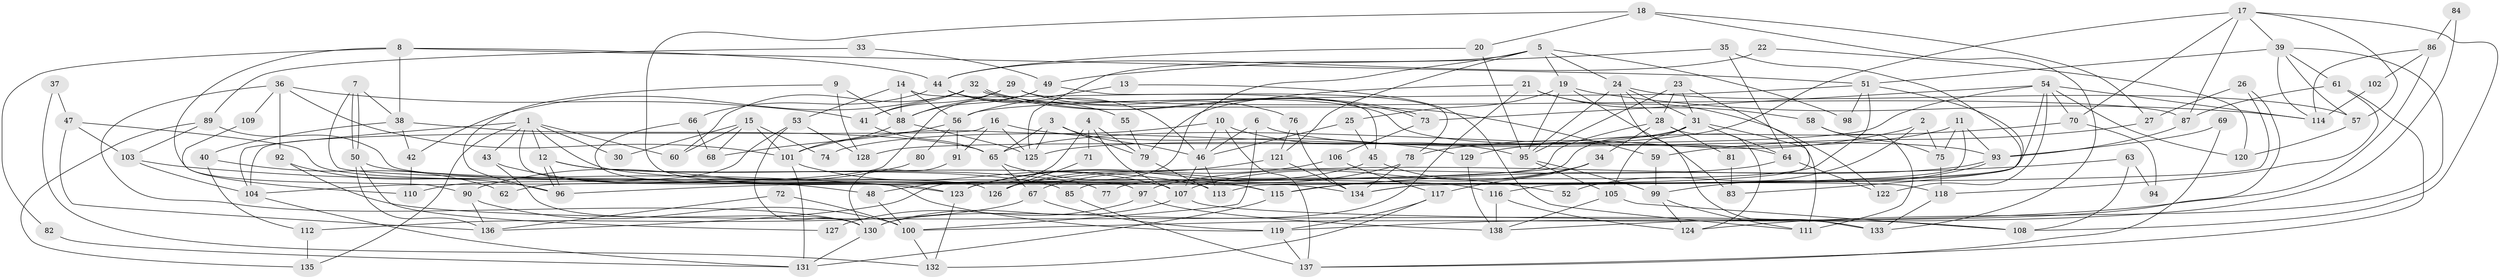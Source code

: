// coarse degree distribution, {2: 0.18840579710144928, 8: 0.043478260869565216, 4: 0.2898550724637681, 3: 0.18840579710144928, 5: 0.11594202898550725, 6: 0.043478260869565216, 19: 0.014492753623188406, 7: 0.014492753623188406, 11: 0.028985507246376812, 10: 0.043478260869565216, 9: 0.014492753623188406, 12: 0.014492753623188406}
// Generated by graph-tools (version 1.1) at 2025/53/03/04/25 21:53:26]
// undirected, 138 vertices, 276 edges
graph export_dot {
graph [start="1"]
  node [color=gray90,style=filled];
  1;
  2;
  3;
  4;
  5;
  6;
  7;
  8;
  9;
  10;
  11;
  12;
  13;
  14;
  15;
  16;
  17;
  18;
  19;
  20;
  21;
  22;
  23;
  24;
  25;
  26;
  27;
  28;
  29;
  30;
  31;
  32;
  33;
  34;
  35;
  36;
  37;
  38;
  39;
  40;
  41;
  42;
  43;
  44;
  45;
  46;
  47;
  48;
  49;
  50;
  51;
  52;
  53;
  54;
  55;
  56;
  57;
  58;
  59;
  60;
  61;
  62;
  63;
  64;
  65;
  66;
  67;
  68;
  69;
  70;
  71;
  72;
  73;
  74;
  75;
  76;
  77;
  78;
  79;
  80;
  81;
  82;
  83;
  84;
  85;
  86;
  87;
  88;
  89;
  90;
  91;
  92;
  93;
  94;
  95;
  96;
  97;
  98;
  99;
  100;
  101;
  102;
  103;
  104;
  105;
  106;
  107;
  108;
  109;
  110;
  111;
  112;
  113;
  114;
  115;
  116;
  117;
  118;
  119;
  120;
  121;
  122;
  123;
  124;
  125;
  126;
  127;
  128;
  129;
  130;
  131;
  132;
  133;
  134;
  135;
  136;
  137;
  138;
  1 -- 12;
  1 -- 134;
  1 -- 30;
  1 -- 43;
  1 -- 60;
  1 -- 104;
  1 -- 119;
  1 -- 135;
  2 -- 78;
  2 -- 75;
  2 -- 52;
  3 -- 46;
  3 -- 125;
  3 -- 65;
  3 -- 79;
  4 -- 79;
  4 -- 107;
  4 -- 48;
  4 -- 71;
  5 -- 24;
  5 -- 125;
  5 -- 19;
  5 -- 98;
  5 -- 121;
  5 -- 136;
  6 -- 100;
  6 -- 46;
  6 -- 93;
  7 -- 115;
  7 -- 50;
  7 -- 50;
  7 -- 38;
  8 -- 51;
  8 -- 38;
  8 -- 44;
  8 -- 82;
  8 -- 90;
  9 -- 128;
  9 -- 96;
  9 -- 88;
  10 -- 101;
  10 -- 95;
  10 -- 46;
  10 -- 137;
  11 -- 65;
  11 -- 93;
  11 -- 75;
  11 -- 134;
  12 -- 113;
  12 -- 96;
  12 -- 96;
  12 -- 77;
  12 -- 85;
  13 -- 111;
  13 -- 56;
  14 -- 88;
  14 -- 45;
  14 -- 53;
  14 -- 56;
  15 -- 101;
  15 -- 60;
  15 -- 30;
  15 -- 68;
  15 -- 74;
  16 -- 129;
  16 -- 125;
  16 -- 91;
  16 -- 104;
  17 -- 108;
  17 -- 87;
  17 -- 39;
  17 -- 57;
  17 -- 70;
  17 -- 125;
  18 -- 20;
  18 -- 27;
  18 -- 97;
  18 -- 133;
  19 -- 95;
  19 -- 25;
  19 -- 83;
  19 -- 114;
  20 -- 44;
  20 -- 95;
  21 -- 130;
  21 -- 58;
  21 -- 79;
  21 -- 122;
  22 -- 44;
  22 -- 120;
  23 -- 28;
  23 -- 31;
  23 -- 85;
  23 -- 95;
  24 -- 31;
  24 -- 95;
  24 -- 28;
  24 -- 57;
  24 -- 133;
  25 -- 46;
  25 -- 45;
  26 -- 138;
  26 -- 113;
  26 -- 27;
  27 -- 59;
  28 -- 124;
  28 -- 34;
  28 -- 62;
  28 -- 81;
  29 -- 88;
  29 -- 76;
  29 -- 41;
  29 -- 87;
  31 -- 96;
  31 -- 64;
  31 -- 74;
  31 -- 105;
  31 -- 111;
  32 -- 73;
  32 -- 73;
  32 -- 41;
  32 -- 42;
  32 -- 59;
  32 -- 60;
  33 -- 89;
  33 -- 49;
  34 -- 117;
  34 -- 107;
  34 -- 115;
  35 -- 64;
  35 -- 116;
  35 -- 49;
  36 -- 101;
  36 -- 41;
  36 -- 92;
  36 -- 109;
  36 -- 130;
  37 -- 47;
  37 -- 132;
  38 -- 65;
  38 -- 40;
  38 -- 42;
  39 -- 57;
  39 -- 51;
  39 -- 61;
  39 -- 114;
  39 -- 124;
  40 -- 112;
  40 -- 62;
  41 -- 65;
  42 -- 110;
  43 -- 130;
  43 -- 48;
  44 -- 46;
  44 -- 55;
  44 -- 64;
  44 -- 66;
  45 -- 67;
  45 -- 52;
  46 -- 107;
  46 -- 113;
  47 -- 136;
  47 -- 126;
  47 -- 103;
  48 -- 100;
  49 -- 104;
  49 -- 78;
  49 -- 88;
  50 -- 136;
  50 -- 116;
  50 -- 127;
  51 -- 56;
  51 -- 77;
  51 -- 83;
  51 -- 98;
  53 -- 130;
  53 -- 110;
  53 -- 128;
  54 -- 134;
  54 -- 114;
  54 -- 70;
  54 -- 73;
  54 -- 120;
  54 -- 122;
  54 -- 128;
  55 -- 79;
  56 -- 91;
  56 -- 68;
  56 -- 80;
  57 -- 120;
  58 -- 75;
  58 -- 111;
  59 -- 99;
  61 -- 137;
  61 -- 87;
  61 -- 118;
  63 -- 115;
  63 -- 108;
  63 -- 94;
  64 -- 122;
  64 -- 126;
  65 -- 115;
  65 -- 67;
  66 -- 68;
  66 -- 123;
  67 -- 119;
  67 -- 112;
  69 -- 137;
  69 -- 93;
  70 -- 94;
  70 -- 129;
  71 -- 126;
  72 -- 136;
  72 -- 100;
  73 -- 106;
  75 -- 118;
  76 -- 121;
  76 -- 134;
  78 -- 123;
  78 -- 134;
  79 -- 113;
  80 -- 90;
  81 -- 83;
  82 -- 131;
  84 -- 119;
  84 -- 86;
  85 -- 137;
  86 -- 100;
  86 -- 114;
  86 -- 102;
  87 -- 93;
  88 -- 101;
  88 -- 125;
  89 -- 118;
  89 -- 103;
  89 -- 135;
  90 -- 100;
  90 -- 136;
  91 -- 130;
  92 -- 133;
  92 -- 96;
  93 -- 97;
  93 -- 99;
  95 -- 105;
  95 -- 99;
  97 -- 127;
  97 -- 138;
  99 -- 111;
  99 -- 124;
  100 -- 132;
  101 -- 107;
  101 -- 131;
  102 -- 114;
  103 -- 104;
  103 -- 123;
  104 -- 131;
  105 -- 138;
  105 -- 108;
  106 -- 123;
  106 -- 117;
  107 -- 130;
  107 -- 108;
  109 -- 110;
  112 -- 135;
  115 -- 131;
  116 -- 124;
  116 -- 138;
  117 -- 119;
  117 -- 132;
  118 -- 133;
  119 -- 137;
  121 -- 134;
  121 -- 126;
  123 -- 132;
  129 -- 138;
  130 -- 131;
}
